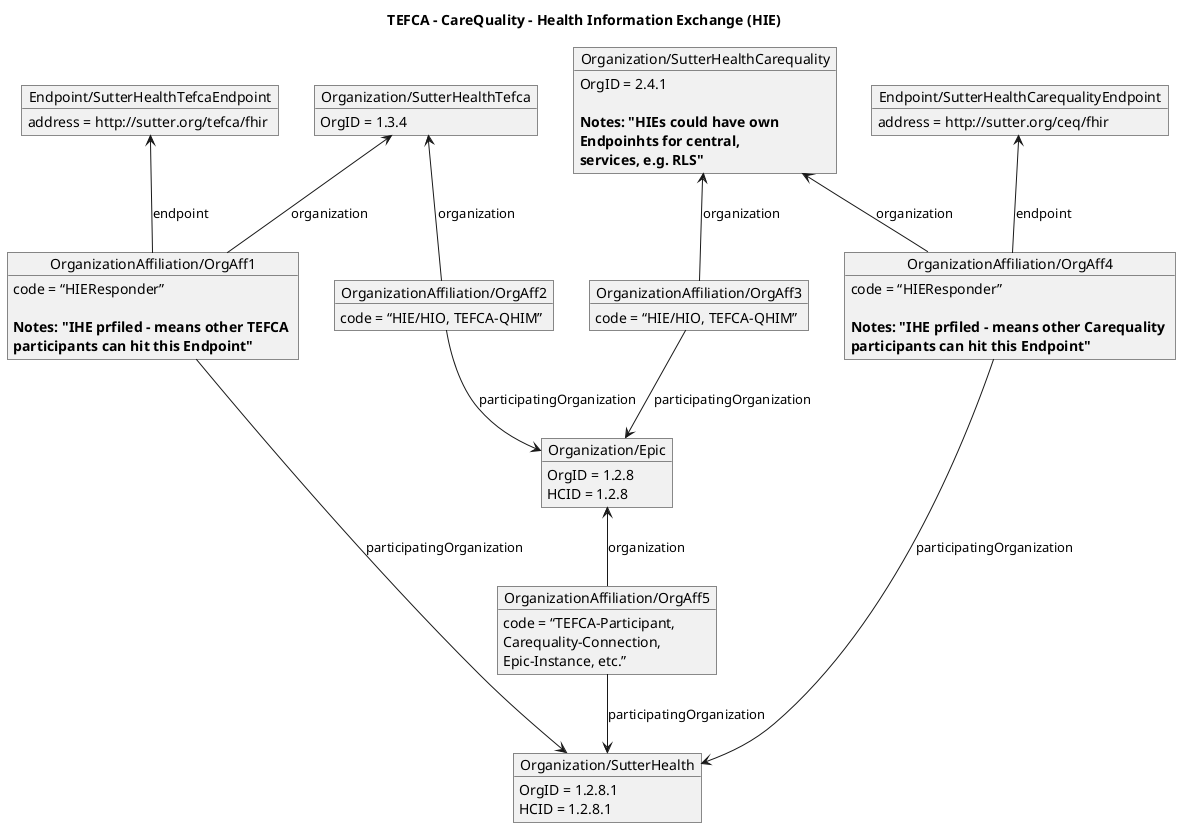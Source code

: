 @startuml 

title "TEFCA - CareQuality - Health Information Exchange (HIE)"
object "Organization/SutterHealthTefca" as tefca
tefca : OrgID = 1.3.4

object "Endpoint/SutterHealthTefcaEndpoint" as tefcaEp
tefcaEp : address = http://sutter.org/tefca/fhir

object "Organization/SutterHealthCarequality" as carequality
carequality : OrgID = 2.4.1\n
carequality : <b>Notes: "HIEs could have own \n<b>Endpoinhts for central, \n<b>services, e.g. RLS"

object "Endpoint/SutterHealthCarequalityEndpoint" as carequalityEp
carequalityEp : address = http://sutter.org/ceq/fhir

object "Organization/SutterHealth" as sutter
sutter : OrgID = 1.2.8.1
sutter : HCID = 1.2.8.1

object "OrganizationAffiliation/OrgAff1" as OrgAff1
OrgAff1 : code = “HIEResponder” \n
OrgAff1 : <b>Notes: "IHE prfiled - means other TEFCA \n<b>participants can hit this Endpoint"
OrgAff1 -down-> sutter : participatingOrganization
OrgAff1 -up-> tefca : organization
OrgAff1 -up-> tefcaEp : endpoint

object "OrganizationAffiliation/OrgAff2" as OrgAff2
OrgAff2 : code = “HIE/HIO, TEFCA-QHIM”
OrgAff2 -up-> tefca : organization


object "Organization/Epic" as epic 
epic : OrgID = 1.2.8
epic : HCID = 1.2.8
OrgAff2 -down-> epic : participatingOrganization

object "OrganizationAffiliation/OrgAff3" as OrgAff3
OrgAff3 : code = “HIE/HIO, TEFCA-QHIM”
OrgAff3 -down-> epic : participatingOrganization
OrgAff3 -up-> carequality : organization

object "OrganizationAffiliation/OrgAff4" as OrgAff4
OrgAff4 : code = “HIEResponder”\n
OrgAff4 : <b>Notes: "IHE prfiled - means other Carequality \n<b>participants can hit this Endpoint"
OrgAff4 -down-> sutter : participatingOrganization
OrgAff4 -up-> carequality : organization
OrgAff4 -up-> carequalityEp : endpoint

object "OrganizationAffiliation/OrgAff5" as OrgAff5
OrgAff5 : code = “TEFCA-Participant,\nCarequality-Connection,\nEpic-Instance, etc.”
OrgAff5 -up-> epic : organization
OrgAff5 -down-> sutter : participatingOrganization


@enduml
